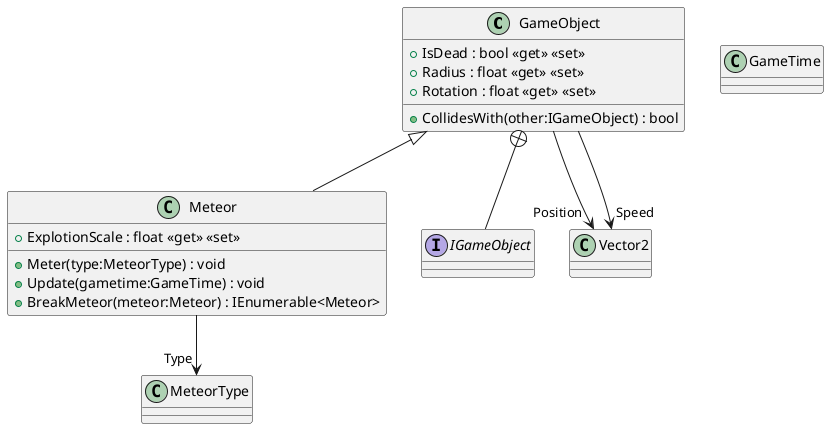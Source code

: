 @startuml
class GameObject {
    + IsDead : bool <<get>> <<set>>
    + Radius : float <<get>> <<set>>
    + Rotation : float <<get>> <<set>>
    + CollidesWith(other:IGameObject) : bool
}
class Meteor {
    + ExplotionScale : float <<get>> <<set>>
    + Meter(type:MeteorType) : void
    + Update(gametime:GameTime) : void
    + BreakMeteor(meteor:Meteor) : IEnumerable<Meteor>
}
class MeteorType {
}
class GameTime {
}
interface IGameObject {
}
GameObject --> "Position" Vector2
GameObject --> "Speed" Vector2
GameObject <|-- Meteor
Meteor --> "Type" MeteorType
GameObject +-- IGameObject
@enduml
